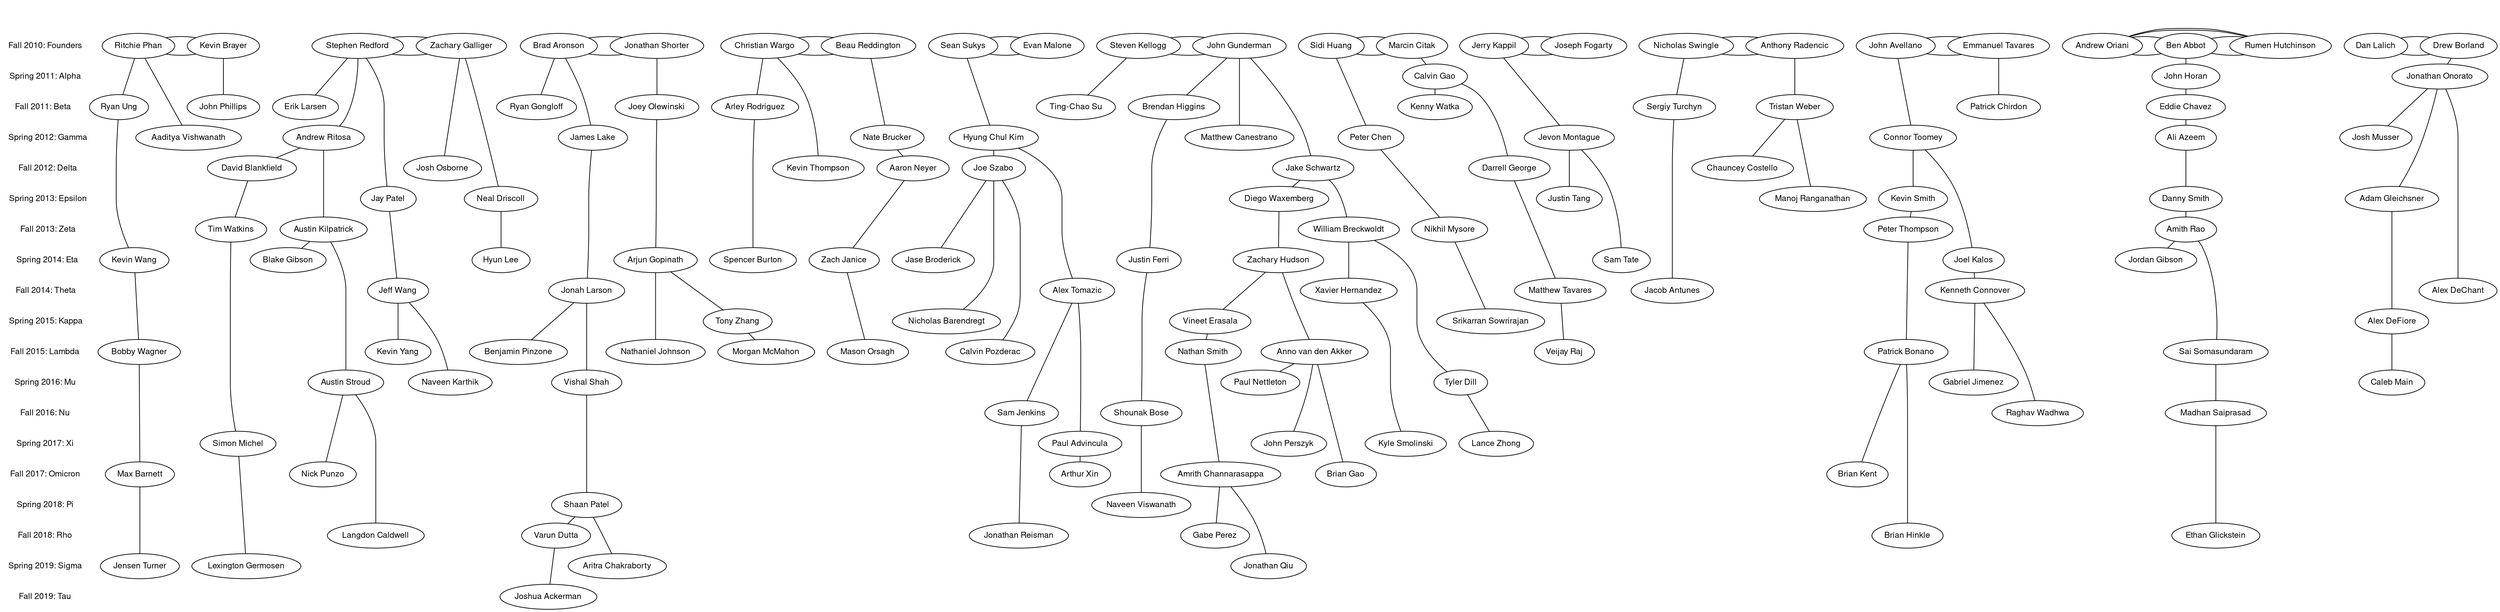 /******************************************
 * Deta Chi of CWRU Brotherhood tree.     *
 *                                        *
 * Based on the work of the               *
 * Beta Nu of Theta Chi Brotherhood tree. *
 *                                        *
 * This language has a C-like grammar and *
 * commenting system.			                *
 ******************************************/

digraph brotherhood {
	ranksep=0; // minimum separation between ranks
//	concentrate=true; // gives a more flowing edge pattern
	ratio=compress; // optimizes for horizontal space
	size="50,50"; // gives it a square shape
	/* This first block represents a timeline on the left side. */
	{
		// Change font to something appropriate for your system
		node [shape=plaintext, fontname="Nimbus Sans 1", fontsize=12];
		edge [style=invis];
      "" -> "Fall 2010: Founders" -> "Spring 2011: Alpha" -> "Fall 2011: Beta" -> "Spring 2012: Gamma" -> "Fall 2012: Delta" -> "Spring 2013: Epsilon" -> "Fall 2013: Zeta" -> "Spring 2014: Eta" -> "Fall 2014: Theta" -> "Spring 2015: Kappa" -> "Fall 2015: Lambda" -> "Spring 2016: Mu" -> "Fall 2016: Nu" -> "Spring 2017: Xi" -> "Fall 2017: Omicron" -> "Spring 2018: Pi" -> "Fall 2018: Rho" -> "Spring 2019: Sigma" -> "Fall 2019: Tau";
	}

	/* This lists who was in which pledge class so that everyone from each pledge class is in the same rank. */
	node [color=black, shape=ellipse, fontname="Nimbus Sans 1", fontsize=12];
	edge [arrowhead=none, arrowtail=none];

    { rank = same; "Fall 2010: Founders";  "Ritchie Phan"; "Stephen Redford"; "Zachary Galliger"; "Brad Aronson"; "Christian Wargo"; "Sean Sukys"; "Steven Kellogg"; "Kevin Brayer"; "Sidi Huang"; "Jerry Kappil"; "Nicholas Swingle"; "Jonathan Shorter"; "Anthony Radencic"; "John Avellano"; "Andrew Oriani"; "John Gunderman"; "Beau Reddington"; "Dan Lalich"; "Evan Malone"; "Ben Abbot"; "Drew Borland"; "Marcin Citak"; "Joseph Fogarty"; "Emmanuel Tavares"; "Rumen Hutchinson"}
    { rank = same; "Spring 2011: Alpha";   "John Horan"; "Jonathan Onorato"; "Calvin Gao";}
	{ rank = same; "Fall 2011: Beta";      "Joey Olewinski"; "Ryan Ung"; "Eddie Chavez"; "Ting-Chao Su"; "Tristan Weber"; "Erik Larsen"; "Brendan Higgins"; "Patrick Chirdon"; "Arley Rodriguez"; "Sergiy Turchyn"; "John Phillips"; "Kenny Watka"; "Ryan Gongloff"}
	{ rank = same; "Spring 2012: Gamma";   "Matthew Canestrano"; "Andrew Ritosa"; "Connor Toomey"; "Jevon Montague"; "Ali Azeem"; "Peter Chen"; "Josh Musser"; "James Lake"; "Hyung Chul Kim"; "Nate Brucker"; "Aaditya Vishwanath"}
    { rank = same; "Fall 2012: Delta";     "Jake Schwartz"; "Joe Szabo"; "Kevin Thompson"; "Darrell George"; "Aaron Neyer"; "Josh Osborne"; "Chauncey Costello"; "David Blankfield";}
    { rank = same; "Spring 2013: Epsilon"; "Danny Smith"; "Manoj Ranganathan";  "Neal Driscoll"; "Jay Patel"; "Diego Waxemberg"; "Adam Gleichsner"; "Justin Tang"; "Kevin Smith"; }
    { rank = same; "Fall 2013: Zeta";      "William Breckwoldt"; "Nikhil Mysore"; "Austin Kilpatrick"; "Tim Watkins"; "Amith Rao"; "Peter Thompson"; }
    { rank = same; "Spring 2014: Eta";     "Jase Broderick"; "Spencer Burton"; "Justin Ferri"; "Blake Gibson"; "Jordan Gibson"; "Arjun Gopinath"; "Zachary Hudson"; "Joel Kalos"; "Sam Tate"; "Kevin Wang"; "Hyun Lee"; "Zach Janice"; }
    { rank = same; "Fall 2014: Theta";     "Jeff Wang"; "Jonah Larson"; "Alex Tomazic"; "Xavier Hernandez"; "Matthew Tavares"; "Jacob Antunes"; "Kenneth Connover"; "Alex DeChant"; }
    { rank = same; "Spring 2015: Kappa";   "Vineet Erasala"; "Srikarran Sowrirajan"; "Nicholas Barendregt"; "Alex DeFiore";}
    { rank = same; "Fall 2015: Lambda";    "Patrick Bonano"; "Nathan Smith"; "Veijay Raj"; "Bobby Wagner"; "Anno van den Akker"; "Mason Orsagh"; "Sai Somasundaram"; "Nathaniel Johnson"; "Calvin Pozderac"; "Benjamin Pinzone"; "Kevin Yang"; "Morgan McMahon";}
    { rank = same; "Spring 2016: Mu";      "Tyler Dill"; "Gabriel Jimenez"; "Naveen Karthik"; "Caleb Main"; "Paul Nettleton"; "Vishal Shah"; "Austin Stroud";}
    { rank = same; "Fall 2016: Nu";        "Shounak Bose"; "Sam Jenkins"; "Madhan Saiprasad"; "Raghav Wadhwa";}
    { rank = same; "Spring 2017: Xi";      "Lance Zhong"; "Paul Advincula"; "Kyle Smolinski"; "John Perszyk"; "Simon Michel";}
    { rank = same; "Fall 2017: Omicron";   "Brian Gao"; "Arthur Xin"; "Max Barnett"; "Amrith Channarasappa"; "Brian Kent"; "Nick Punzo";}
    { rank = same; "Spring 2018: Pi";	   "Shaan Patel"; "Naveen Viswanath";}
    { rank = same; "Fall 2018: Rho";       "Langdon Caldwell"; "Varun Dutta"; "Ethan Glickstein"; "Brian Hinkle"; "Gabe Perez"; "Jonathan Reisman";}
    { rank = same; "Spring 2019: Sigma";   "Aritra Chakraborty"; "Lexington Germosen"; "Jonathan Qiu"; "Jensen Turner";}
    { rank = same; "Fall 2019: Tau";       "Joshua Ackerman";}
	/* Big brother -> Little brother */
        /* Co-bros have connections in both directions */
        /* Fall 2010: Founders */
        "Ritchie Phan" -> "Kevin Brayer";
        "Kevin Brayer" -> "Ritchie Phan";
        "Stephen Redford" -> "Zachary Galliger";
        "Zachary Galliger" -> "Stephen Redford";
        "Brad Aronson" -> "Jonathan Shorter";
        "Jonathan Shorter" -> "Brad Aronson";
        "Christian Wargo" -> "Beau Reddington";
        "Beau Reddington" -> "Christian Wargo";
        "Sean Sukys" -> "Evan Malone";
        "Evan Malone" -> "Sean Sukys";
        "Steven Kellogg" -> "John Gunderman";
        "John Gunderman" -> "Steven Kellogg";
        "Marcin Citak" -> "Sidi Huang";
        "Sidi Huang" -> "Marcin Citak";
        "Jerry Kappil" -> "Joseph Fogarty";
        "Joseph Fogarty" -> "Jerry Kappil";
        "Nicholas Swingle" -> "Anthony Radencic";
        "Anthony Radencic" -> "Nicholas Swingle";
        "John Avellano" -> "Emmanuel Tavares";
        "Emmanuel Tavares" -> "John Avellano";
        "Andrew Oriani" -> "Ben Abbot";
        "Ben Abbot" -> "Andrew Oriani";
        "Rumen Hutchinson" -> "Ben Abbot";
        "Ben Abbot" -> "Rumen Hutchinson";
        "Rumen Hutchinson" -> "Andrew Oriani";
        "Andrew Oriani" -> "Rumen Hutchinson";
        "Dan Lalich" -> "Drew Borland";
        "Drew Borland" -> "Dan Lalich";

        /* Spring 2011: Alpha */
        "Marcin Citak" -> "Calvin Gao";
        "Ben Abbot" -> "John Horan";
        "Drew Borland" ->"Jonathan Onorato";

        /* Fall 2011: Beta */
        "Ritchie Phan" -> "Ryan Ung";
        "Kevin Brayer" -> "John Phillips";
        "Stephen Redford" -> "Erik Larsen";
        "Brad Aronson" -> "Ryan Gongloff";
        "Jonathan Shorter" -> "Joey Olewinski";
        "Christian Wargo" -> "Arley Rodriguez";
        "Steven Kellogg" -> "Ting-Chao Su";
        "John Gunderman" -> "Brendan Higgins";
        "Calvin Gao" -> "Kenny Watka";
        "Nicholas Swingle" -> "Sergiy Turchyn";
        "Anthony Radencic"-> "Tristan Weber";
        "Emmanuel Tavares" -> "Patrick Chirdon";
        "John Horan" -> "Eddie Chavez";

        /* Spring 2012: Gamma */
        "Ritchie Phan" -> "Aaditya Vishwanath";
        "Stephen Redford" -> "Andrew Ritosa";
        "Brad Aronson" -> "James Lake";
        "Beau Reddington" -> "Nate Brucker";
        "Sean Sukys" -> "Hyung Chul Kim";
        "John Gunderman" -> "Matthew Canestrano";
        "Sidi Huang" -> "Peter Chen";
        "Jerry Kappil" -> "Jevon Montague";
        "John Avellano" -> "Connor Toomey";
        "Eddie Chavez" -> "Ali Azeem";
        "Jonathan Onorato" -> "Josh Musser";

        /* Fall 2012: Delta */
        "Andrew Ritosa" -> "David Blankfield";
        "Zachary Galliger" -> "Josh Osborne";
        "Christian Wargo" -> "Kevin Thompson";
        "Nate Brucker" -> "Aaron Neyer";
        "Hyung Chul Kim" -> "Joe Szabo";
        "John Gunderman" -> "Jake Schwartz";
        "Calvin Gao" -> "Darrell George";
        "Tristan Weber" -> "Chauncey Costello";

        /* Spring 2013: Epsilon */
        "Stephen Redford" -> "Jay Patel";
        "Zachary Galliger" -> "Neal Driscoll";
        "Jake Schwartz" -> "Diego Waxemberg";
        "Jevon Montague" -> "Justin Tang";
        "Tristan Weber" -> "Manoj Ranganathan";
        "Connor Toomey" -> "Kevin Smith";
        "Ali Azeem" -> "Danny Smith";
        "Jonathan Onorato" -> "Adam Gleichsner";

        /* Fall 2013: Zeta */
        "David Blankfield" -> "Tim Watkins";
        "Andrew Ritosa" -> "Austin Kilpatrick";
        "Jake Schwartz" -> "William Breckwoldt";
        "Peter Chen" -> "Nikhil Mysore";
        "Kevin Smith" -> "Peter Thompson";
        "Danny Smith" -> "Amith Rao";

        /* Spring 2014: Eta */
        "Ryan Ung" -> "Kevin Wang";
        "Austin Kilpatrick" -> "Blake Gibson";
        "Neal Driscoll" -> "Hyun Lee";
        "Joey Olewinski" -> "Arjun Gopinath";
        "Arley Rodriguez" -> "Spencer Burton";
        "Aaron Neyer" -> "Zach Janice";
        "Joe Szabo" -> "Jase Broderick";
        "Brendan Higgins" -> "Justin Ferri";
        "Diego Waxemberg" -> "Zachary Hudson";
        "Jevon Montague" -> "Sam Tate";
        "Connor Toomey" -> "Joel Kalos";
        "Amith Rao" -> "Jordan Gibson";

        /* Fall 2014: Theta */
        "Jay Patel" -> "Jeff Wang";
        "James Lake" -> "Jonah Larson";
        "Hyung Chul Kim" -> "Alex Tomazic";
        "William Breckwoldt" -> "Xavier Hernandez";
        "Darrell George" -> "Matthew Tavares";
        "Sergiy Turchyn" -> "Jacob Antunes";
        "Joel Kalos" -> "Kenneth Connover";
        "Jonathan Onorato" -> "Alex DeChant";

        /* Spring 2015: Kappa */
        "Arjun Gopinath" -> "Tony Zhang";
        "Joe Szabo" -> "Nicholas Barendregt";
        "Zachary Hudson" -> "Vineet Erasala";
        "Nikhil Mysore" -> "Srikarran Sowrirajan";
        "Adam Gleichsner" -> "Alex DeFiore";

        /* Fall 2015: Lambda */
        "Kevin Wang" -> "Bobby Wagner";
        "Jeff Wang" -> "Kevin Yang";
        "Jonah Larson" -> "Benjamin Pinzone";
        "Arjun Gopinath" -> "Nathaniel Johnson";
        "Tony Zhang" -> "Morgan McMahon";
        "Zach Janice" -> "Mason Orsagh";
        "Joe Szabo" -> "Calvin Pozderac";
        "Vineet Erasala" -> "Nathan Smith";
        "Zachary Hudson" -> "Anno van den Akker";
        "Matthew Tavares" -> "Veijay Raj";
        "Peter Thompson" -> "Patrick Bonano";
        "Amith Rao" -> "Sai Somasundaram";

        /* Spring 2016: Mu */
        "Austin Kilpatrick" -> "Austin Stroud";
        "Jeff Wang" -> "Naveen Karthik";
        "Jonah Larson" -> "Vishal Shah";
        "Anno van den Akker" -> "Paul Nettleton";
        "William Breckwoldt" -> "Tyler Dill";
        "Kenneth Connover" -> "Gabriel Jimenez";
        "Alex DeFiore" -> "Caleb Main";

        /* Fall 2016: Nu */
        "Alex Tomazic" -> "Sam Jenkins";
        "Justin Ferri" -> "Shounak Bose";
        "Kenneth Connover" -> "Raghav Wadhwa";
        "Sai Somasundaram" -> "Madhan Saiprasad";

        /* Spring 2017: Xi */
        "Tyler Dill" -> "Lance Zhong";
        "Alex Tomazic" -> "Paul Advincula";
        "Xavier Hernandez" -> "Kyle Smolinski";
        "Anno van den Akker" -> "John Perszyk";
        "Tim Watkins" -> "Simon Michel";

        /* Fall 2017: Omicron */
        "Anno van den Akker" -> "Brian Gao";
        "Paul Advincula" -> "Arthur Xin";
        "Bobby Wagner" -> "Max Barnett";
        "Nathan Smith" -> "Amrith Channarasappa";
        "Patrick Bonano" -> "Brian Kent";
        "Austin Stroud" -> "Nick Punzo";

        /* Spring 2018: Phi */
        "Vishal Shah" -> "Shaan Patel";
        "Shounak Bose" -> "Naveen Viswanath";

        /* Fall 2019: Rho */
        "Amrith Channarasappa" -> "Gabe Perez";
        "Shaan Patel" -> "Varun Dutta";
        "Sam Jenkins" -> "Jonathan Reisman";
        "Patrick Bonano" -> "Brian Hinkle";
        "Austin Stroud" -> "Langdon Caldwell";
        "Madhan Saiprasad" -> "Ethan Glickstein";

        /* Spring 2019: Sigma */
        "Amrith Channarasappa" -> "Jonathan Qiu";
        "Shaan Patel" -> "Aritra Chakraborty";
        "Simon Michel" -> "Lexington Germosen";
        "Max Barnett" -> "Jensen Turner";

        /* Fall 2019: Tau */
        "Varun Dutta" -> "Joshua Ackerman";
}
